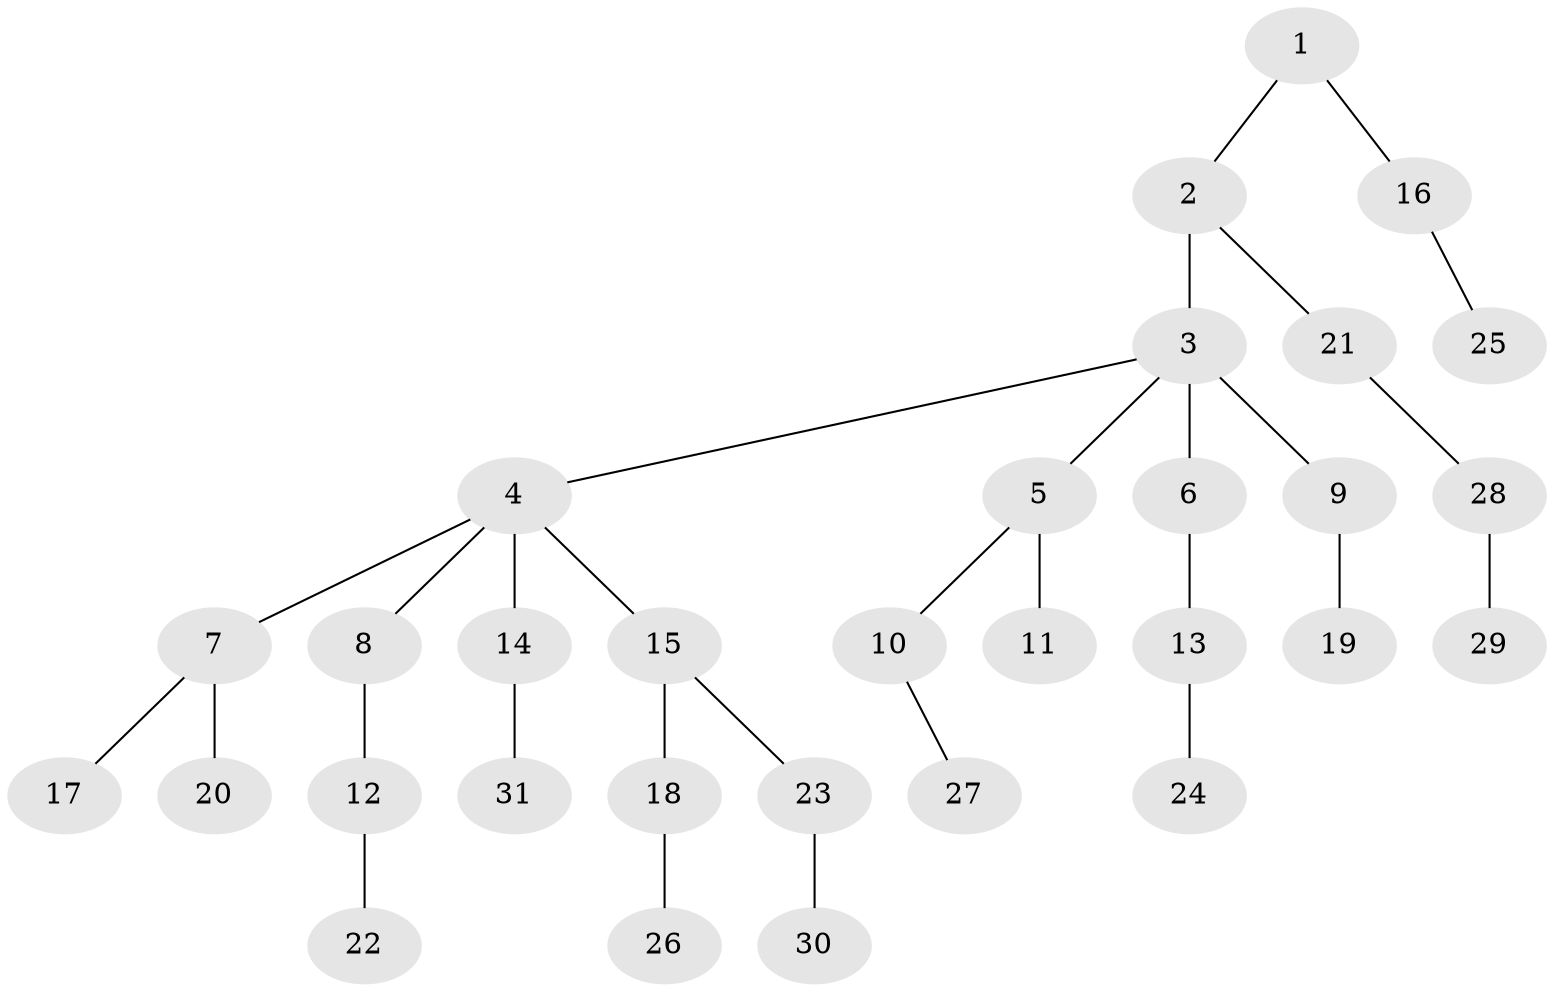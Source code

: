 // original degree distribution, {3: 0.19298245614035087, 9: 0.017543859649122806, 6: 0.017543859649122806, 4: 0.05263157894736842, 5: 0.017543859649122806, 2: 0.12280701754385964, 1: 0.5789473684210527}
// Generated by graph-tools (version 1.1) at 2025/51/03/04/25 22:51:53]
// undirected, 31 vertices, 30 edges
graph export_dot {
  node [color=gray90,style=filled];
  1;
  2;
  3;
  4;
  5;
  6;
  7;
  8;
  9;
  10;
  11;
  12;
  13;
  14;
  15;
  16;
  17;
  18;
  19;
  20;
  21;
  22;
  23;
  24;
  25;
  26;
  27;
  28;
  29;
  30;
  31;
  1 -- 2 [weight=1.0];
  1 -- 16 [weight=1.0];
  2 -- 3 [weight=4.0];
  2 -- 21 [weight=1.0];
  3 -- 4 [weight=1.0];
  3 -- 5 [weight=1.0];
  3 -- 6 [weight=1.0];
  3 -- 9 [weight=1.0];
  4 -- 7 [weight=1.0];
  4 -- 8 [weight=1.0];
  4 -- 14 [weight=1.0];
  4 -- 15 [weight=1.0];
  5 -- 10 [weight=1.0];
  5 -- 11 [weight=1.0];
  6 -- 13 [weight=1.0];
  7 -- 17 [weight=1.0];
  7 -- 20 [weight=2.0];
  8 -- 12 [weight=1.0];
  9 -- 19 [weight=1.0];
  10 -- 27 [weight=1.0];
  12 -- 22 [weight=1.0];
  13 -- 24 [weight=1.0];
  14 -- 31 [weight=1.0];
  15 -- 18 [weight=1.0];
  15 -- 23 [weight=1.0];
  16 -- 25 [weight=1.0];
  18 -- 26 [weight=2.0];
  21 -- 28 [weight=1.0];
  23 -- 30 [weight=1.0];
  28 -- 29 [weight=1.0];
}
